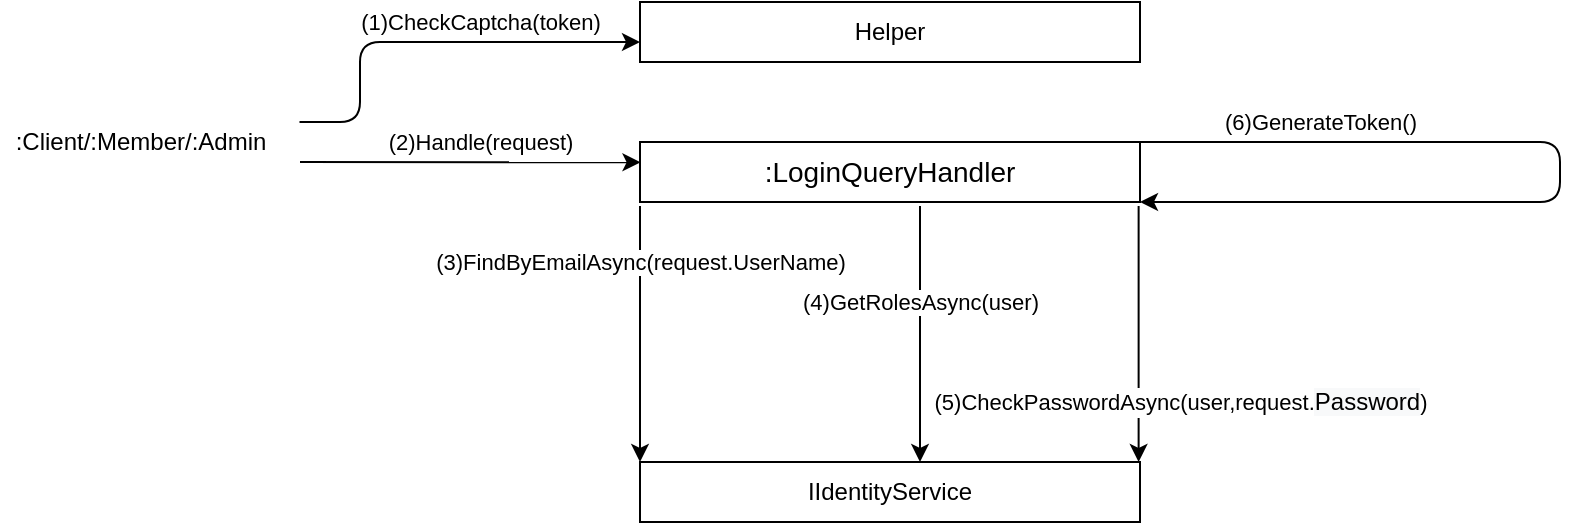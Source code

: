 <mxfile version="13.6.2" type="device"><diagram id="KlSm9ZCpK2tPTp8M8k4w" name="Page-1"><mxGraphModel dx="2652" dy="1000" grid="1" gridSize="10" guides="1" tooltips="1" connect="1" arrows="1" fold="1" page="1" pageScale="1" pageWidth="827" pageHeight="1169" math="0" shadow="0"><root><mxCell id="0"/><mxCell id="1" parent="0"/><mxCell id="ac47MHlnu2ltBR3BtxnA-44" value="&lt;span&gt;IIdentityService&lt;/span&gt;" style="rounded=0;whiteSpace=wrap;html=1;" parent="1" vertex="1"><mxGeometry x="330" y="280" width="250" height="30" as="geometry"/></mxCell><mxCell id="ac47MHlnu2ltBR3BtxnA-45" value="&lt;span style=&quot;font-size: 14px&quot;&gt;:LoginQueryHandler&lt;/span&gt;" style="rounded=0;whiteSpace=wrap;html=1;" parent="1" vertex="1"><mxGeometry x="330" y="120" width="250" height="30" as="geometry"/></mxCell><mxCell id="ac47MHlnu2ltBR3BtxnA-46" value="(2)Handle(request)" style="endArrow=classic;html=1;exitX=1;exitY=0;exitDx=0;exitDy=0;entryX=0.001;entryY=0.339;entryDx=0;entryDy=0;entryPerimeter=0;" parent="1" target="ac47MHlnu2ltBR3BtxnA-45" edge="1"><mxGeometry x="0.059" y="10" width="50" height="50" relative="1" as="geometry"><mxPoint x="160" y="130" as="sourcePoint"/><mxPoint x="280.0" y="130" as="targetPoint"/><mxPoint as="offset"/></mxGeometry></mxCell><mxCell id="ac47MHlnu2ltBR3BtxnA-48" value=":Client/:Member/:Admin" style="text;html=1;align=center;verticalAlign=middle;resizable=0;points=[];autosize=1;" parent="1" vertex="1"><mxGeometry x="10" y="110" width="140" height="20" as="geometry"/></mxCell><mxCell id="ac47MHlnu2ltBR3BtxnA-55" value="(3)FindByEmailAsync(request.UserName)" style="endArrow=classic;html=1;entryX=0;entryY=0;entryDx=0;entryDy=0;" parent="1" target="ac47MHlnu2ltBR3BtxnA-44" edge="1"><mxGeometry x="-0.562" width="50" height="50" relative="1" as="geometry"><mxPoint x="330" y="152" as="sourcePoint"/><mxPoint x="580" y="-20" as="targetPoint"/><mxPoint as="offset"/></mxGeometry></mxCell><mxCell id="ac47MHlnu2ltBR3BtxnA-56" value="(4)GetRolesAsync(user)" style="endArrow=classic;html=1;entryX=0;entryY=0;entryDx=0;entryDy=0;" parent="1" edge="1"><mxGeometry x="-0.25" width="50" height="50" relative="1" as="geometry"><mxPoint x="470" y="152" as="sourcePoint"/><mxPoint x="470.0" y="280" as="targetPoint"/><mxPoint as="offset"/></mxGeometry></mxCell><mxCell id="ac47MHlnu2ltBR3BtxnA-57" value="(5)CheckPasswordAsync(user,request.&lt;span style=&quot;font-size: 12px ; text-align: left ; background-color: rgb(248 , 249 , 250)&quot;&gt;Password&lt;/span&gt;)" style="endArrow=classic;html=1;entryX=0;entryY=0;entryDx=0;entryDy=0;" parent="1" edge="1"><mxGeometry x="0.531" y="21" width="50" height="50" relative="1" as="geometry"><mxPoint x="579.31" y="152" as="sourcePoint"/><mxPoint x="579.31" y="280" as="targetPoint"/><mxPoint as="offset"/></mxGeometry></mxCell><mxCell id="ac47MHlnu2ltBR3BtxnA-58" value="&lt;span style=&quot;color: rgb(0 , 0 , 0) ; font-family: &amp;#34;helvetica&amp;#34; ; font-size: 11px ; font-style: normal ; font-weight: 400 ; letter-spacing: normal ; text-align: center ; text-indent: 0px ; text-transform: none ; word-spacing: 0px ; background-color: rgb(255 , 255 , 255) ; display: inline ; float: none&quot;&gt;(6)GenerateToken(&lt;/span&gt;&lt;span style=&quot;color: rgb(0 , 0 , 0) ; font-family: &amp;#34;helvetica&amp;#34; ; font-size: 11px ; font-style: normal ; font-weight: 400 ; letter-spacing: normal ; text-align: center ; text-indent: 0px ; text-transform: none ; word-spacing: 0px ; background-color: rgb(255 , 255 , 255) ; display: inline ; float: none&quot;&gt;)&lt;/span&gt;" style="endArrow=classic;html=1;exitX=1;exitY=0;exitDx=0;exitDy=0;entryX=1;entryY=1;entryDx=0;entryDy=0;" parent="1" source="ac47MHlnu2ltBR3BtxnA-45" target="ac47MHlnu2ltBR3BtxnA-45" edge="1"><mxGeometry x="-0.6" y="10" width="50" height="50" relative="1" as="geometry"><mxPoint x="470" y="30" as="sourcePoint"/><mxPoint x="790" y="160" as="targetPoint"/><Array as="points"><mxPoint x="790" y="120"/><mxPoint x="790" y="150"/></Array><mxPoint as="offset"/></mxGeometry></mxCell><mxCell id="ac47MHlnu2ltBR3BtxnA-59" value="(1)CheckCaptcha(token)" style="endArrow=classic;html=1;exitX=1;exitY=0;exitDx=0;exitDy=0;" parent="1" edge="1"><mxGeometry x="0.239" y="10" width="50" height="50" relative="1" as="geometry"><mxPoint x="159.75" y="110" as="sourcePoint"/><mxPoint x="330" y="70" as="targetPoint"/><mxPoint as="offset"/><Array as="points"><mxPoint x="190" y="110"/><mxPoint x="190" y="70"/></Array></mxGeometry></mxCell><mxCell id="ac47MHlnu2ltBR3BtxnA-60" value="&lt;span&gt;Helper&lt;/span&gt;" style="rounded=0;whiteSpace=wrap;html=1;" parent="1" vertex="1"><mxGeometry x="330" y="50" width="250" height="30" as="geometry"/></mxCell></root></mxGraphModel></diagram></mxfile>